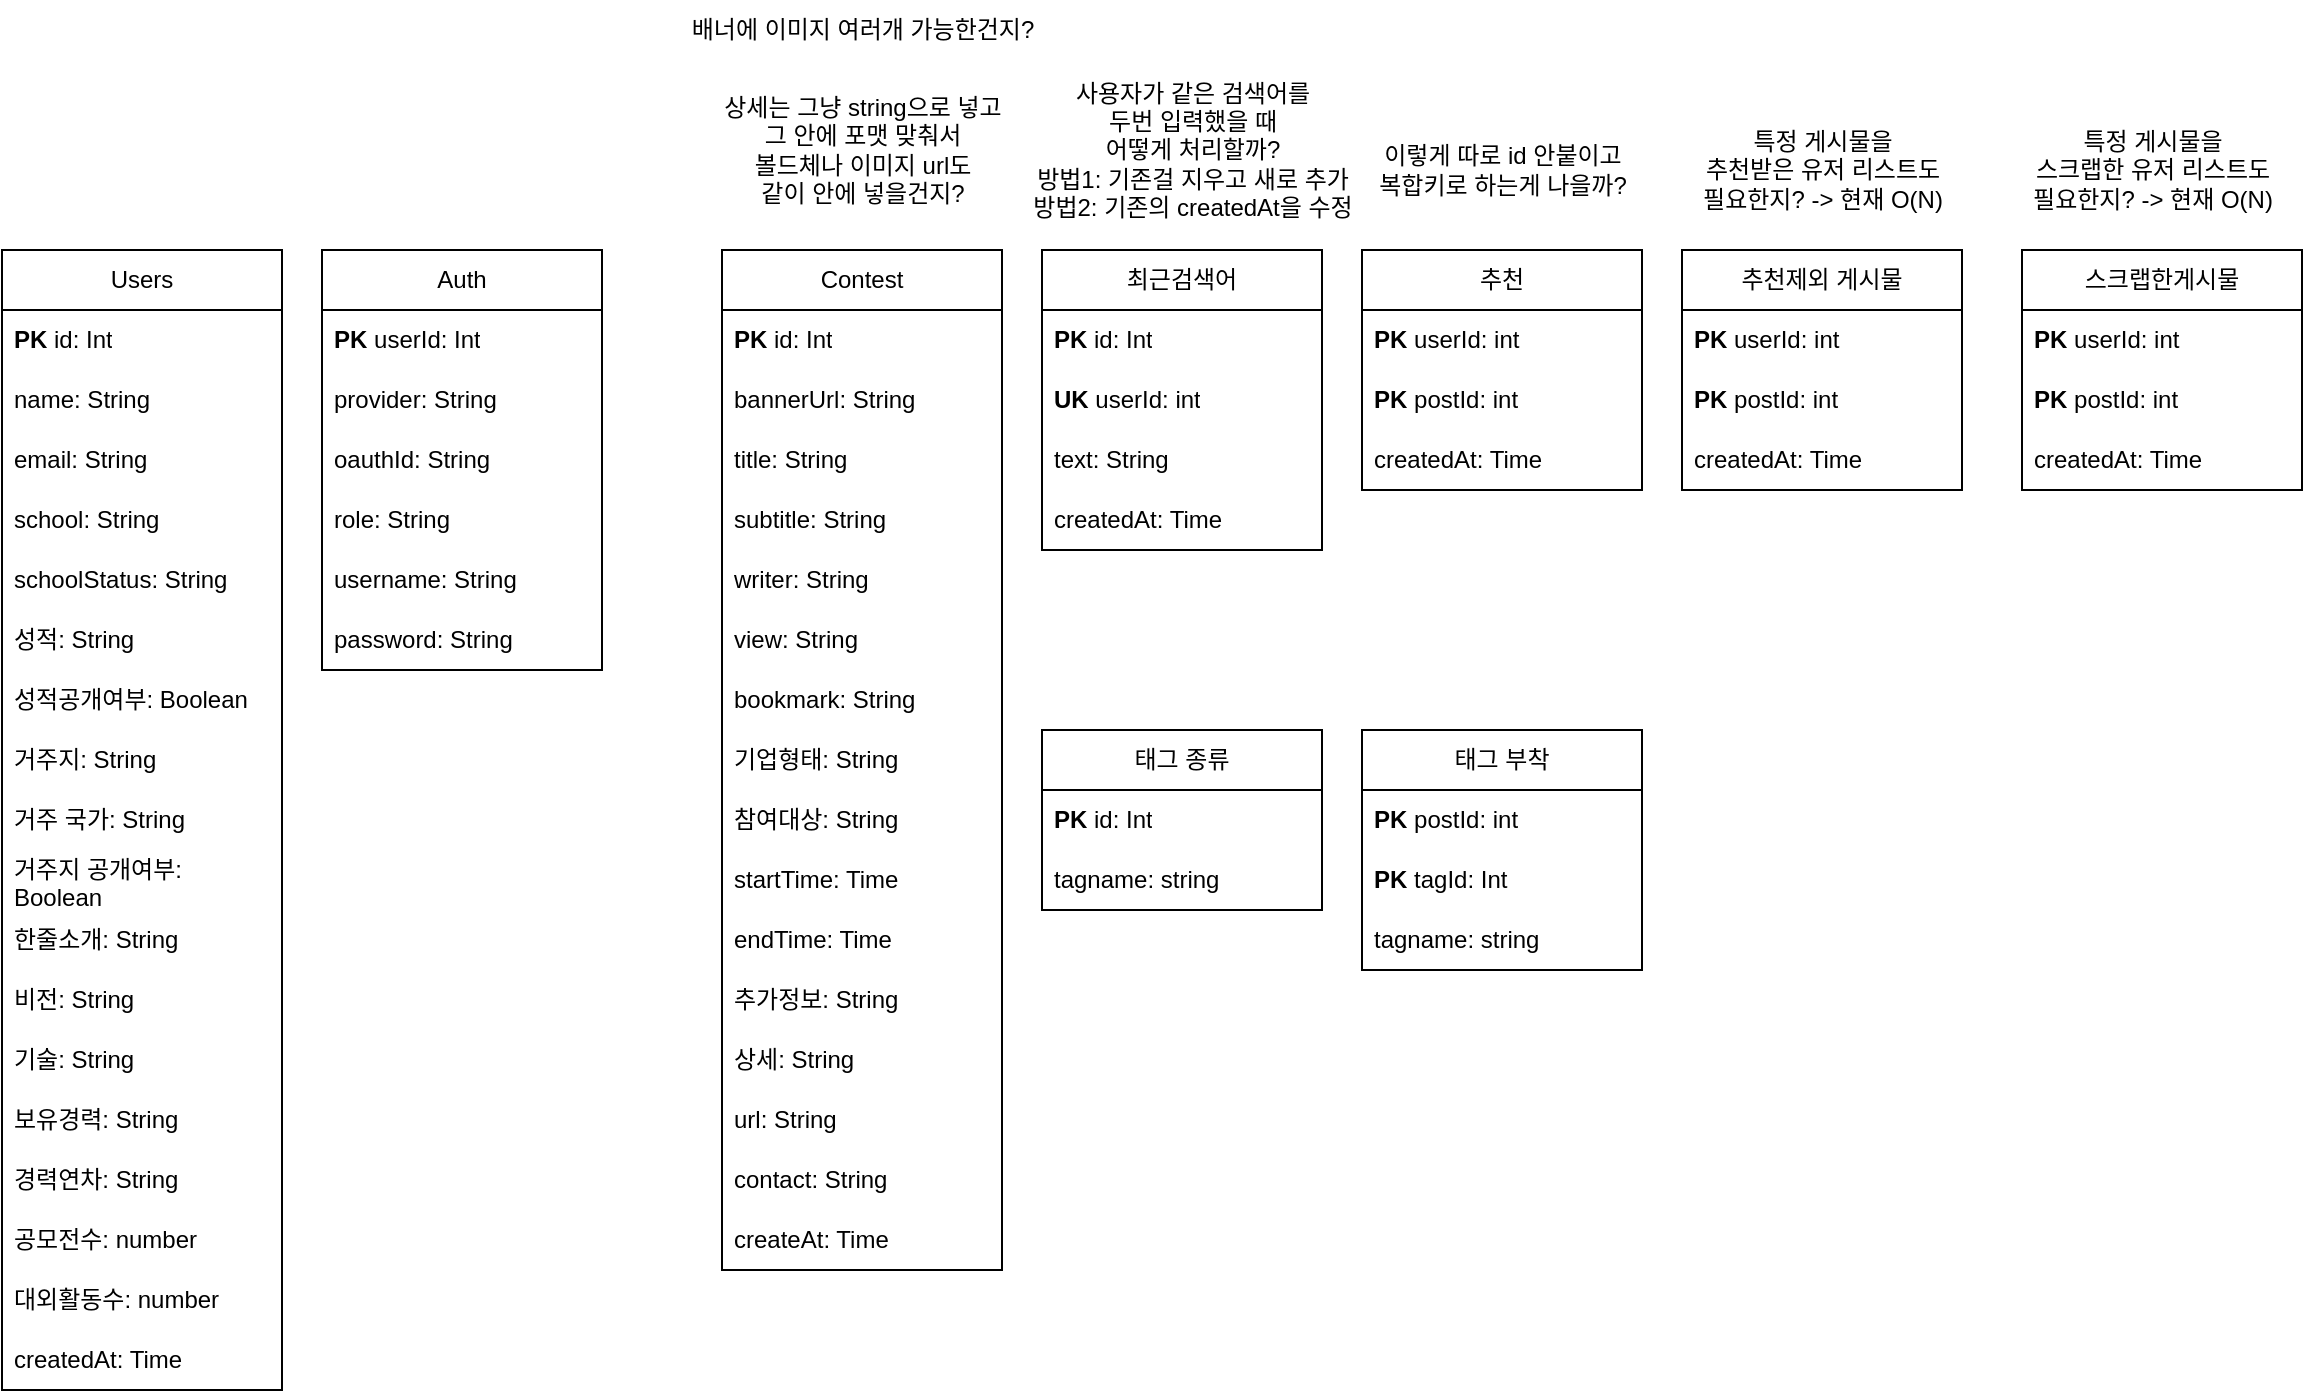 <mxfile version="28.0.7">
  <diagram name="페이지-1" id="HZmdHl-DIuU1iqDuJJp0">
    <mxGraphModel dx="823" dy="530" grid="1" gridSize="10" guides="1" tooltips="1" connect="1" arrows="1" fold="1" page="1" pageScale="1" pageWidth="827" pageHeight="1169" math="0" shadow="0">
      <root>
        <mxCell id="0" />
        <mxCell id="1" parent="0" />
        <mxCell id="65h-Gdv-DMRU2zTLTygP-1" value="Users" style="swimlane;fontStyle=0;childLayout=stackLayout;horizontal=1;startSize=30;horizontalStack=0;resizeParent=1;resizeParentMax=0;resizeLast=0;collapsible=1;marginBottom=0;whiteSpace=wrap;html=1;" vertex="1" parent="1">
          <mxGeometry x="200" y="240" width="140" height="570" as="geometry" />
        </mxCell>
        <mxCell id="65h-Gdv-DMRU2zTLTygP-2" value="&lt;b&gt;PK&lt;/b&gt; id: Int" style="text;strokeColor=none;fillColor=none;align=left;verticalAlign=middle;spacingLeft=4;spacingRight=4;overflow=hidden;points=[[0,0.5],[1,0.5]];portConstraint=eastwest;rotatable=0;whiteSpace=wrap;html=1;" vertex="1" parent="65h-Gdv-DMRU2zTLTygP-1">
          <mxGeometry y="30" width="140" height="30" as="geometry" />
        </mxCell>
        <mxCell id="65h-Gdv-DMRU2zTLTygP-3" value="name: String" style="text;strokeColor=none;fillColor=none;align=left;verticalAlign=middle;spacingLeft=4;spacingRight=4;overflow=hidden;points=[[0,0.5],[1,0.5]];portConstraint=eastwest;rotatable=0;whiteSpace=wrap;html=1;" vertex="1" parent="65h-Gdv-DMRU2zTLTygP-1">
          <mxGeometry y="60" width="140" height="30" as="geometry" />
        </mxCell>
        <mxCell id="65h-Gdv-DMRU2zTLTygP-9" value="email: String" style="text;strokeColor=none;fillColor=none;align=left;verticalAlign=middle;spacingLeft=4;spacingRight=4;overflow=hidden;points=[[0,0.5],[1,0.5]];portConstraint=eastwest;rotatable=0;whiteSpace=wrap;html=1;" vertex="1" parent="65h-Gdv-DMRU2zTLTygP-1">
          <mxGeometry y="90" width="140" height="30" as="geometry" />
        </mxCell>
        <mxCell id="65h-Gdv-DMRU2zTLTygP-35" value="school: String" style="text;strokeColor=none;fillColor=none;align=left;verticalAlign=middle;spacingLeft=4;spacingRight=4;overflow=hidden;points=[[0,0.5],[1,0.5]];portConstraint=eastwest;rotatable=0;whiteSpace=wrap;html=1;" vertex="1" parent="65h-Gdv-DMRU2zTLTygP-1">
          <mxGeometry y="120" width="140" height="30" as="geometry" />
        </mxCell>
        <mxCell id="65h-Gdv-DMRU2zTLTygP-36" value="schoolStatus: String" style="text;strokeColor=none;fillColor=none;align=left;verticalAlign=middle;spacingLeft=4;spacingRight=4;overflow=hidden;points=[[0,0.5],[1,0.5]];portConstraint=eastwest;rotatable=0;whiteSpace=wrap;html=1;" vertex="1" parent="65h-Gdv-DMRU2zTLTygP-1">
          <mxGeometry y="150" width="140" height="30" as="geometry" />
        </mxCell>
        <mxCell id="65h-Gdv-DMRU2zTLTygP-37" value="성적: String" style="text;strokeColor=none;fillColor=none;align=left;verticalAlign=middle;spacingLeft=4;spacingRight=4;overflow=hidden;points=[[0,0.5],[1,0.5]];portConstraint=eastwest;rotatable=0;whiteSpace=wrap;html=1;" vertex="1" parent="65h-Gdv-DMRU2zTLTygP-1">
          <mxGeometry y="180" width="140" height="30" as="geometry" />
        </mxCell>
        <mxCell id="65h-Gdv-DMRU2zTLTygP-38" value="성적공개여부: Boolean" style="text;strokeColor=none;fillColor=none;align=left;verticalAlign=middle;spacingLeft=4;spacingRight=4;overflow=hidden;points=[[0,0.5],[1,0.5]];portConstraint=eastwest;rotatable=0;whiteSpace=wrap;html=1;" vertex="1" parent="65h-Gdv-DMRU2zTLTygP-1">
          <mxGeometry y="210" width="140" height="30" as="geometry" />
        </mxCell>
        <mxCell id="65h-Gdv-DMRU2zTLTygP-43" value="거주지: String" style="text;strokeColor=none;fillColor=none;align=left;verticalAlign=middle;spacingLeft=4;spacingRight=4;overflow=hidden;points=[[0,0.5],[1,0.5]];portConstraint=eastwest;rotatable=0;whiteSpace=wrap;html=1;" vertex="1" parent="65h-Gdv-DMRU2zTLTygP-1">
          <mxGeometry y="240" width="140" height="30" as="geometry" />
        </mxCell>
        <mxCell id="65h-Gdv-DMRU2zTLTygP-44" value="거주 국가: String" style="text;strokeColor=none;fillColor=none;align=left;verticalAlign=middle;spacingLeft=4;spacingRight=4;overflow=hidden;points=[[0,0.5],[1,0.5]];portConstraint=eastwest;rotatable=0;whiteSpace=wrap;html=1;" vertex="1" parent="65h-Gdv-DMRU2zTLTygP-1">
          <mxGeometry y="270" width="140" height="30" as="geometry" />
        </mxCell>
        <mxCell id="65h-Gdv-DMRU2zTLTygP-45" value="거주지 공개여부: Boolean" style="text;strokeColor=none;fillColor=none;align=left;verticalAlign=middle;spacingLeft=4;spacingRight=4;overflow=hidden;points=[[0,0.5],[1,0.5]];portConstraint=eastwest;rotatable=0;whiteSpace=wrap;html=1;" vertex="1" parent="65h-Gdv-DMRU2zTLTygP-1">
          <mxGeometry y="300" width="140" height="30" as="geometry" />
        </mxCell>
        <mxCell id="65h-Gdv-DMRU2zTLTygP-39" value="한줄소개: String" style="text;strokeColor=none;fillColor=none;align=left;verticalAlign=middle;spacingLeft=4;spacingRight=4;overflow=hidden;points=[[0,0.5],[1,0.5]];portConstraint=eastwest;rotatable=0;whiteSpace=wrap;html=1;" vertex="1" parent="65h-Gdv-DMRU2zTLTygP-1">
          <mxGeometry y="330" width="140" height="30" as="geometry" />
        </mxCell>
        <mxCell id="65h-Gdv-DMRU2zTLTygP-40" value="비전: String" style="text;strokeColor=none;fillColor=none;align=left;verticalAlign=middle;spacingLeft=4;spacingRight=4;overflow=hidden;points=[[0,0.5],[1,0.5]];portConstraint=eastwest;rotatable=0;whiteSpace=wrap;html=1;" vertex="1" parent="65h-Gdv-DMRU2zTLTygP-1">
          <mxGeometry y="360" width="140" height="30" as="geometry" />
        </mxCell>
        <mxCell id="65h-Gdv-DMRU2zTLTygP-41" value="기술: String" style="text;strokeColor=none;fillColor=none;align=left;verticalAlign=middle;spacingLeft=4;spacingRight=4;overflow=hidden;points=[[0,0.5],[1,0.5]];portConstraint=eastwest;rotatable=0;whiteSpace=wrap;html=1;" vertex="1" parent="65h-Gdv-DMRU2zTLTygP-1">
          <mxGeometry y="390" width="140" height="30" as="geometry" />
        </mxCell>
        <mxCell id="65h-Gdv-DMRU2zTLTygP-42" value="보유경력: String" style="text;strokeColor=none;fillColor=none;align=left;verticalAlign=middle;spacingLeft=4;spacingRight=4;overflow=hidden;points=[[0,0.5],[1,0.5]];portConstraint=eastwest;rotatable=0;whiteSpace=wrap;html=1;" vertex="1" parent="65h-Gdv-DMRU2zTLTygP-1">
          <mxGeometry y="420" width="140" height="30" as="geometry" />
        </mxCell>
        <mxCell id="65h-Gdv-DMRU2zTLTygP-46" value="경력연차: String" style="text;strokeColor=none;fillColor=none;align=left;verticalAlign=middle;spacingLeft=4;spacingRight=4;overflow=hidden;points=[[0,0.5],[1,0.5]];portConstraint=eastwest;rotatable=0;whiteSpace=wrap;html=1;" vertex="1" parent="65h-Gdv-DMRU2zTLTygP-1">
          <mxGeometry y="450" width="140" height="30" as="geometry" />
        </mxCell>
        <mxCell id="65h-Gdv-DMRU2zTLTygP-47" value="공모전수: number" style="text;strokeColor=none;fillColor=none;align=left;verticalAlign=middle;spacingLeft=4;spacingRight=4;overflow=hidden;points=[[0,0.5],[1,0.5]];portConstraint=eastwest;rotatable=0;whiteSpace=wrap;html=1;" vertex="1" parent="65h-Gdv-DMRU2zTLTygP-1">
          <mxGeometry y="480" width="140" height="30" as="geometry" />
        </mxCell>
        <mxCell id="65h-Gdv-DMRU2zTLTygP-48" value="대외활동수: number" style="text;strokeColor=none;fillColor=none;align=left;verticalAlign=middle;spacingLeft=4;spacingRight=4;overflow=hidden;points=[[0,0.5],[1,0.5]];portConstraint=eastwest;rotatable=0;whiteSpace=wrap;html=1;" vertex="1" parent="65h-Gdv-DMRU2zTLTygP-1">
          <mxGeometry y="510" width="140" height="30" as="geometry" />
        </mxCell>
        <mxCell id="65h-Gdv-DMRU2zTLTygP-4" value="created&lt;span style=&quot;background-color: transparent; color: light-dark(rgb(0, 0, 0), rgb(255, 255, 255));&quot;&gt;At: Time&lt;/span&gt;" style="text;strokeColor=none;fillColor=none;align=left;verticalAlign=middle;spacingLeft=4;spacingRight=4;overflow=hidden;points=[[0,0.5],[1,0.5]];portConstraint=eastwest;rotatable=0;whiteSpace=wrap;html=1;" vertex="1" parent="65h-Gdv-DMRU2zTLTygP-1">
          <mxGeometry y="540" width="140" height="30" as="geometry" />
        </mxCell>
        <mxCell id="65h-Gdv-DMRU2zTLTygP-5" value="Auth" style="swimlane;fontStyle=0;childLayout=stackLayout;horizontal=1;startSize=30;horizontalStack=0;resizeParent=1;resizeParentMax=0;resizeLast=0;collapsible=1;marginBottom=0;whiteSpace=wrap;html=1;" vertex="1" parent="1">
          <mxGeometry x="360" y="240" width="140" height="210" as="geometry" />
        </mxCell>
        <mxCell id="65h-Gdv-DMRU2zTLTygP-6" value="&lt;b&gt;PK&amp;nbsp;&lt;/b&gt;userId: Int" style="text;strokeColor=none;fillColor=none;align=left;verticalAlign=middle;spacingLeft=4;spacingRight=4;overflow=hidden;points=[[0,0.5],[1,0.5]];portConstraint=eastwest;rotatable=0;whiteSpace=wrap;html=1;" vertex="1" parent="65h-Gdv-DMRU2zTLTygP-5">
          <mxGeometry y="30" width="140" height="30" as="geometry" />
        </mxCell>
        <mxCell id="65h-Gdv-DMRU2zTLTygP-7" value="provider: String" style="text;strokeColor=none;fillColor=none;align=left;verticalAlign=middle;spacingLeft=4;spacingRight=4;overflow=hidden;points=[[0,0.5],[1,0.5]];portConstraint=eastwest;rotatable=0;whiteSpace=wrap;html=1;" vertex="1" parent="65h-Gdv-DMRU2zTLTygP-5">
          <mxGeometry y="60" width="140" height="30" as="geometry" />
        </mxCell>
        <mxCell id="65h-Gdv-DMRU2zTLTygP-8" value="oau&lt;span style=&quot;background-color: transparent; color: light-dark(rgb(0, 0, 0), rgb(255, 255, 255));&quot;&gt;thId: String&lt;/span&gt;" style="text;strokeColor=none;fillColor=none;align=left;verticalAlign=middle;spacingLeft=4;spacingRight=4;overflow=hidden;points=[[0,0.5],[1,0.5]];portConstraint=eastwest;rotatable=0;whiteSpace=wrap;html=1;" vertex="1" parent="65h-Gdv-DMRU2zTLTygP-5">
          <mxGeometry y="90" width="140" height="30" as="geometry" />
        </mxCell>
        <mxCell id="65h-Gdv-DMRU2zTLTygP-10" value="role: String" style="text;strokeColor=none;fillColor=none;align=left;verticalAlign=middle;spacingLeft=4;spacingRight=4;overflow=hidden;points=[[0,0.5],[1,0.5]];portConstraint=eastwest;rotatable=0;whiteSpace=wrap;html=1;" vertex="1" parent="65h-Gdv-DMRU2zTLTygP-5">
          <mxGeometry y="120" width="140" height="30" as="geometry" />
        </mxCell>
        <mxCell id="65h-Gdv-DMRU2zTLTygP-12" value="username: String" style="text;strokeColor=none;fillColor=none;align=left;verticalAlign=middle;spacingLeft=4;spacingRight=4;overflow=hidden;points=[[0,0.5],[1,0.5]];portConstraint=eastwest;rotatable=0;whiteSpace=wrap;html=1;" vertex="1" parent="65h-Gdv-DMRU2zTLTygP-5">
          <mxGeometry y="150" width="140" height="30" as="geometry" />
        </mxCell>
        <mxCell id="65h-Gdv-DMRU2zTLTygP-11" value="password: String" style="text;strokeColor=none;fillColor=none;align=left;verticalAlign=middle;spacingLeft=4;spacingRight=4;overflow=hidden;points=[[0,0.5],[1,0.5]];portConstraint=eastwest;rotatable=0;whiteSpace=wrap;html=1;" vertex="1" parent="65h-Gdv-DMRU2zTLTygP-5">
          <mxGeometry y="180" width="140" height="30" as="geometry" />
        </mxCell>
        <mxCell id="65h-Gdv-DMRU2zTLTygP-18" value="Contest" style="swimlane;fontStyle=0;childLayout=stackLayout;horizontal=1;startSize=30;horizontalStack=0;resizeParent=1;resizeParentMax=0;resizeLast=0;collapsible=1;marginBottom=0;whiteSpace=wrap;html=1;" vertex="1" parent="1">
          <mxGeometry x="560" y="240" width="140" height="510" as="geometry" />
        </mxCell>
        <mxCell id="65h-Gdv-DMRU2zTLTygP-19" value="&lt;b&gt;PK&amp;nbsp;&lt;/b&gt;id: Int" style="text;strokeColor=none;fillColor=none;align=left;verticalAlign=middle;spacingLeft=4;spacingRight=4;overflow=hidden;points=[[0,0.5],[1,0.5]];portConstraint=eastwest;rotatable=0;whiteSpace=wrap;html=1;" vertex="1" parent="65h-Gdv-DMRU2zTLTygP-18">
          <mxGeometry y="30" width="140" height="30" as="geometry" />
        </mxCell>
        <mxCell id="65h-Gdv-DMRU2zTLTygP-34" value="bannerUrl: String" style="text;strokeColor=none;fillColor=none;align=left;verticalAlign=middle;spacingLeft=4;spacingRight=4;overflow=hidden;points=[[0,0.5],[1,0.5]];portConstraint=eastwest;rotatable=0;whiteSpace=wrap;html=1;" vertex="1" parent="65h-Gdv-DMRU2zTLTygP-18">
          <mxGeometry y="60" width="140" height="30" as="geometry" />
        </mxCell>
        <mxCell id="65h-Gdv-DMRU2zTLTygP-20" value="title: String" style="text;strokeColor=none;fillColor=none;align=left;verticalAlign=middle;spacingLeft=4;spacingRight=4;overflow=hidden;points=[[0,0.5],[1,0.5]];portConstraint=eastwest;rotatable=0;whiteSpace=wrap;html=1;" vertex="1" parent="65h-Gdv-DMRU2zTLTygP-18">
          <mxGeometry y="90" width="140" height="30" as="geometry" />
        </mxCell>
        <mxCell id="65h-Gdv-DMRU2zTLTygP-23" value="subtitle: String" style="text;strokeColor=none;fillColor=none;align=left;verticalAlign=middle;spacingLeft=4;spacingRight=4;overflow=hidden;points=[[0,0.5],[1,0.5]];portConstraint=eastwest;rotatable=0;whiteSpace=wrap;html=1;" vertex="1" parent="65h-Gdv-DMRU2zTLTygP-18">
          <mxGeometry y="120" width="140" height="30" as="geometry" />
        </mxCell>
        <mxCell id="65h-Gdv-DMRU2zTLTygP-21" value="writer: String" style="text;strokeColor=none;fillColor=none;align=left;verticalAlign=middle;spacingLeft=4;spacingRight=4;overflow=hidden;points=[[0,0.5],[1,0.5]];portConstraint=eastwest;rotatable=0;whiteSpace=wrap;html=1;" vertex="1" parent="65h-Gdv-DMRU2zTLTygP-18">
          <mxGeometry y="150" width="140" height="30" as="geometry" />
        </mxCell>
        <mxCell id="65h-Gdv-DMRU2zTLTygP-24" value="view: String" style="text;strokeColor=none;fillColor=none;align=left;verticalAlign=middle;spacingLeft=4;spacingRight=4;overflow=hidden;points=[[0,0.5],[1,0.5]];portConstraint=eastwest;rotatable=0;whiteSpace=wrap;html=1;" vertex="1" parent="65h-Gdv-DMRU2zTLTygP-18">
          <mxGeometry y="180" width="140" height="30" as="geometry" />
        </mxCell>
        <mxCell id="65h-Gdv-DMRU2zTLTygP-25" value="bookmark: String" style="text;strokeColor=none;fillColor=none;align=left;verticalAlign=middle;spacingLeft=4;spacingRight=4;overflow=hidden;points=[[0,0.5],[1,0.5]];portConstraint=eastwest;rotatable=0;whiteSpace=wrap;html=1;" vertex="1" parent="65h-Gdv-DMRU2zTLTygP-18">
          <mxGeometry y="210" width="140" height="30" as="geometry" />
        </mxCell>
        <mxCell id="65h-Gdv-DMRU2zTLTygP-28" value="기업형태: String" style="text;strokeColor=none;fillColor=none;align=left;verticalAlign=middle;spacingLeft=4;spacingRight=4;overflow=hidden;points=[[0,0.5],[1,0.5]];portConstraint=eastwest;rotatable=0;whiteSpace=wrap;html=1;" vertex="1" parent="65h-Gdv-DMRU2zTLTygP-18">
          <mxGeometry y="240" width="140" height="30" as="geometry" />
        </mxCell>
        <mxCell id="65h-Gdv-DMRU2zTLTygP-29" value="참여대상: String" style="text;strokeColor=none;fillColor=none;align=left;verticalAlign=middle;spacingLeft=4;spacingRight=4;overflow=hidden;points=[[0,0.5],[1,0.5]];portConstraint=eastwest;rotatable=0;whiteSpace=wrap;html=1;" vertex="1" parent="65h-Gdv-DMRU2zTLTygP-18">
          <mxGeometry y="270" width="140" height="30" as="geometry" />
        </mxCell>
        <mxCell id="65h-Gdv-DMRU2zTLTygP-26" value="startTime: Time" style="text;strokeColor=none;fillColor=none;align=left;verticalAlign=middle;spacingLeft=4;spacingRight=4;overflow=hidden;points=[[0,0.5],[1,0.5]];portConstraint=eastwest;rotatable=0;whiteSpace=wrap;html=1;" vertex="1" parent="65h-Gdv-DMRU2zTLTygP-18">
          <mxGeometry y="300" width="140" height="30" as="geometry" />
        </mxCell>
        <mxCell id="65h-Gdv-DMRU2zTLTygP-27" value="endTime: Time" style="text;strokeColor=none;fillColor=none;align=left;verticalAlign=middle;spacingLeft=4;spacingRight=4;overflow=hidden;points=[[0,0.5],[1,0.5]];portConstraint=eastwest;rotatable=0;whiteSpace=wrap;html=1;" vertex="1" parent="65h-Gdv-DMRU2zTLTygP-18">
          <mxGeometry y="330" width="140" height="30" as="geometry" />
        </mxCell>
        <mxCell id="65h-Gdv-DMRU2zTLTygP-30" value="추가정보: String" style="text;strokeColor=none;fillColor=none;align=left;verticalAlign=middle;spacingLeft=4;spacingRight=4;overflow=hidden;points=[[0,0.5],[1,0.5]];portConstraint=eastwest;rotatable=0;whiteSpace=wrap;html=1;" vertex="1" parent="65h-Gdv-DMRU2zTLTygP-18">
          <mxGeometry y="360" width="140" height="30" as="geometry" />
        </mxCell>
        <mxCell id="65h-Gdv-DMRU2zTLTygP-31" value="상세: String" style="text;strokeColor=none;fillColor=none;align=left;verticalAlign=middle;spacingLeft=4;spacingRight=4;overflow=hidden;points=[[0,0.5],[1,0.5]];portConstraint=eastwest;rotatable=0;whiteSpace=wrap;html=1;" vertex="1" parent="65h-Gdv-DMRU2zTLTygP-18">
          <mxGeometry y="390" width="140" height="30" as="geometry" />
        </mxCell>
        <mxCell id="65h-Gdv-DMRU2zTLTygP-32" value="url: String" style="text;strokeColor=none;fillColor=none;align=left;verticalAlign=middle;spacingLeft=4;spacingRight=4;overflow=hidden;points=[[0,0.5],[1,0.5]];portConstraint=eastwest;rotatable=0;whiteSpace=wrap;html=1;" vertex="1" parent="65h-Gdv-DMRU2zTLTygP-18">
          <mxGeometry y="420" width="140" height="30" as="geometry" />
        </mxCell>
        <mxCell id="65h-Gdv-DMRU2zTLTygP-33" value="contact: String" style="text;strokeColor=none;fillColor=none;align=left;verticalAlign=middle;spacingLeft=4;spacingRight=4;overflow=hidden;points=[[0,0.5],[1,0.5]];portConstraint=eastwest;rotatable=0;whiteSpace=wrap;html=1;" vertex="1" parent="65h-Gdv-DMRU2zTLTygP-18">
          <mxGeometry y="450" width="140" height="30" as="geometry" />
        </mxCell>
        <mxCell id="65h-Gdv-DMRU2zTLTygP-22" value="createAt: Time" style="text;strokeColor=none;fillColor=none;align=left;verticalAlign=middle;spacingLeft=4;spacingRight=4;overflow=hidden;points=[[0,0.5],[1,0.5]];portConstraint=eastwest;rotatable=0;whiteSpace=wrap;html=1;" vertex="1" parent="65h-Gdv-DMRU2zTLTygP-18">
          <mxGeometry y="480" width="140" height="30" as="geometry" />
        </mxCell>
        <mxCell id="65h-Gdv-DMRU2zTLTygP-50" value="최근검색어" style="swimlane;fontStyle=0;childLayout=stackLayout;horizontal=1;startSize=30;horizontalStack=0;resizeParent=1;resizeParentMax=0;resizeLast=0;collapsible=1;marginBottom=0;whiteSpace=wrap;html=1;" vertex="1" parent="1">
          <mxGeometry x="720" y="240" width="140" height="150" as="geometry" />
        </mxCell>
        <mxCell id="65h-Gdv-DMRU2zTLTygP-51" value="&lt;b&gt;PK&amp;nbsp;&lt;/b&gt;id: Int" style="text;strokeColor=none;fillColor=none;align=left;verticalAlign=middle;spacingLeft=4;spacingRight=4;overflow=hidden;points=[[0,0.5],[1,0.5]];portConstraint=eastwest;rotatable=0;whiteSpace=wrap;html=1;" vertex="1" parent="65h-Gdv-DMRU2zTLTygP-50">
          <mxGeometry y="30" width="140" height="30" as="geometry" />
        </mxCell>
        <mxCell id="65h-Gdv-DMRU2zTLTygP-53" value="&lt;span style=&quot;background-color: transparent; color: light-dark(rgb(0, 0, 0), rgb(255, 255, 255));&quot;&gt;&lt;b&gt;UK&lt;/b&gt; userId: int&lt;/span&gt;" style="text;strokeColor=none;fillColor=none;align=left;verticalAlign=middle;spacingLeft=4;spacingRight=4;overflow=hidden;points=[[0,0.5],[1,0.5]];portConstraint=eastwest;rotatable=0;whiteSpace=wrap;html=1;" vertex="1" parent="65h-Gdv-DMRU2zTLTygP-50">
          <mxGeometry y="60" width="140" height="30" as="geometry" />
        </mxCell>
        <mxCell id="65h-Gdv-DMRU2zTLTygP-52" value="text: String" style="text;strokeColor=none;fillColor=none;align=left;verticalAlign=middle;spacingLeft=4;spacingRight=4;overflow=hidden;points=[[0,0.5],[1,0.5]];portConstraint=eastwest;rotatable=0;whiteSpace=wrap;html=1;" vertex="1" parent="65h-Gdv-DMRU2zTLTygP-50">
          <mxGeometry y="90" width="140" height="30" as="geometry" />
        </mxCell>
        <mxCell id="65h-Gdv-DMRU2zTLTygP-57" value="created&lt;span style=&quot;background-color: transparent; color: light-dark(rgb(0, 0, 0), rgb(255, 255, 255));&quot;&gt;At: Time&lt;/span&gt;" style="text;strokeColor=none;fillColor=none;align=left;verticalAlign=middle;spacingLeft=4;spacingRight=4;overflow=hidden;points=[[0,0.5],[1,0.5]];portConstraint=eastwest;rotatable=0;whiteSpace=wrap;html=1;" vertex="1" parent="65h-Gdv-DMRU2zTLTygP-50">
          <mxGeometry y="120" width="140" height="30" as="geometry" />
        </mxCell>
        <mxCell id="65h-Gdv-DMRU2zTLTygP-58" value="추천" style="swimlane;fontStyle=0;childLayout=stackLayout;horizontal=1;startSize=30;horizontalStack=0;resizeParent=1;resizeParentMax=0;resizeLast=0;collapsible=1;marginBottom=0;whiteSpace=wrap;html=1;" vertex="1" parent="1">
          <mxGeometry x="880" y="240" width="140" height="120" as="geometry" />
        </mxCell>
        <mxCell id="65h-Gdv-DMRU2zTLTygP-60" value="&lt;b&gt;PK&amp;nbsp;&lt;/b&gt;&lt;span style=&quot;background-color: transparent; color: light-dark(rgb(0, 0, 0), rgb(255, 255, 255));&quot;&gt;userId: int&lt;/span&gt;" style="text;strokeColor=none;fillColor=none;align=left;verticalAlign=middle;spacingLeft=4;spacingRight=4;overflow=hidden;points=[[0,0.5],[1,0.5]];portConstraint=eastwest;rotatable=0;whiteSpace=wrap;html=1;" vertex="1" parent="65h-Gdv-DMRU2zTLTygP-58">
          <mxGeometry y="30" width="140" height="30" as="geometry" />
        </mxCell>
        <mxCell id="65h-Gdv-DMRU2zTLTygP-61" value="&lt;b&gt;PK&amp;nbsp;&lt;/b&gt;postId: int" style="text;strokeColor=none;fillColor=none;align=left;verticalAlign=middle;spacingLeft=4;spacingRight=4;overflow=hidden;points=[[0,0.5],[1,0.5]];portConstraint=eastwest;rotatable=0;whiteSpace=wrap;html=1;" vertex="1" parent="65h-Gdv-DMRU2zTLTygP-58">
          <mxGeometry y="60" width="140" height="30" as="geometry" />
        </mxCell>
        <mxCell id="65h-Gdv-DMRU2zTLTygP-62" value="created&lt;span style=&quot;background-color: transparent; color: light-dark(rgb(0, 0, 0), rgb(255, 255, 255));&quot;&gt;At: Time&lt;/span&gt;" style="text;strokeColor=none;fillColor=none;align=left;verticalAlign=middle;spacingLeft=4;spacingRight=4;overflow=hidden;points=[[0,0.5],[1,0.5]];portConstraint=eastwest;rotatable=0;whiteSpace=wrap;html=1;" vertex="1" parent="65h-Gdv-DMRU2zTLTygP-58">
          <mxGeometry y="90" width="140" height="30" as="geometry" />
        </mxCell>
        <mxCell id="65h-Gdv-DMRU2zTLTygP-63" value="스크랩한게시물" style="swimlane;fontStyle=0;childLayout=stackLayout;horizontal=1;startSize=30;horizontalStack=0;resizeParent=1;resizeParentMax=0;resizeLast=0;collapsible=1;marginBottom=0;whiteSpace=wrap;html=1;" vertex="1" parent="1">
          <mxGeometry x="1210" y="240" width="140" height="120" as="geometry" />
        </mxCell>
        <mxCell id="65h-Gdv-DMRU2zTLTygP-65" value="&lt;b&gt;PK&amp;nbsp;&lt;/b&gt;&lt;span style=&quot;background-color: transparent; color: light-dark(rgb(0, 0, 0), rgb(255, 255, 255));&quot;&gt;userId: int&lt;/span&gt;" style="text;strokeColor=none;fillColor=none;align=left;verticalAlign=middle;spacingLeft=4;spacingRight=4;overflow=hidden;points=[[0,0.5],[1,0.5]];portConstraint=eastwest;rotatable=0;whiteSpace=wrap;html=1;" vertex="1" parent="65h-Gdv-DMRU2zTLTygP-63">
          <mxGeometry y="30" width="140" height="30" as="geometry" />
        </mxCell>
        <mxCell id="65h-Gdv-DMRU2zTLTygP-68" value="&lt;b&gt;PK&amp;nbsp;&lt;/b&gt;&lt;span style=&quot;background-color: transparent; color: light-dark(rgb(0, 0, 0), rgb(255, 255, 255));&quot;&gt;postId: int&lt;/span&gt;" style="text;strokeColor=none;fillColor=none;align=left;verticalAlign=middle;spacingLeft=4;spacingRight=4;overflow=hidden;points=[[0,0.5],[1,0.5]];portConstraint=eastwest;rotatable=0;whiteSpace=wrap;html=1;" vertex="1" parent="65h-Gdv-DMRU2zTLTygP-63">
          <mxGeometry y="60" width="140" height="30" as="geometry" />
        </mxCell>
        <mxCell id="65h-Gdv-DMRU2zTLTygP-67" value="created&lt;span style=&quot;background-color: transparent; color: light-dark(rgb(0, 0, 0), rgb(255, 255, 255));&quot;&gt;At: Time&lt;/span&gt;" style="text;strokeColor=none;fillColor=none;align=left;verticalAlign=middle;spacingLeft=4;spacingRight=4;overflow=hidden;points=[[0,0.5],[1,0.5]];portConstraint=eastwest;rotatable=0;whiteSpace=wrap;html=1;" vertex="1" parent="65h-Gdv-DMRU2zTLTygP-63">
          <mxGeometry y="90" width="140" height="30" as="geometry" />
        </mxCell>
        <mxCell id="65h-Gdv-DMRU2zTLTygP-80" value="추천제외 게시물" style="swimlane;fontStyle=0;childLayout=stackLayout;horizontal=1;startSize=30;horizontalStack=0;resizeParent=1;resizeParentMax=0;resizeLast=0;collapsible=1;marginBottom=0;whiteSpace=wrap;html=1;" vertex="1" parent="1">
          <mxGeometry x="1040" y="240" width="140" height="120" as="geometry" />
        </mxCell>
        <mxCell id="65h-Gdv-DMRU2zTLTygP-82" value="&lt;div&gt;&lt;b style=&quot;background-color: transparent; color: light-dark(rgb(0, 0, 0), rgb(255, 255, 255));&quot;&gt;PK&lt;/b&gt;&lt;span style=&quot;background-color: transparent; color: light-dark(rgb(0, 0, 0), rgb(255, 255, 255));&quot;&gt;&amp;nbsp;userId: int&lt;/span&gt;&lt;/div&gt;" style="text;strokeColor=none;fillColor=none;align=left;verticalAlign=middle;spacingLeft=4;spacingRight=4;overflow=hidden;points=[[0,0.5],[1,0.5]];portConstraint=eastwest;rotatable=0;whiteSpace=wrap;html=1;" vertex="1" parent="65h-Gdv-DMRU2zTLTygP-80">
          <mxGeometry y="30" width="140" height="30" as="geometry" />
        </mxCell>
        <mxCell id="65h-Gdv-DMRU2zTLTygP-83" value="&lt;b&gt;PK&amp;nbsp;&lt;/b&gt;postId: int" style="text;strokeColor=none;fillColor=none;align=left;verticalAlign=middle;spacingLeft=4;spacingRight=4;overflow=hidden;points=[[0,0.5],[1,0.5]];portConstraint=eastwest;rotatable=0;whiteSpace=wrap;html=1;" vertex="1" parent="65h-Gdv-DMRU2zTLTygP-80">
          <mxGeometry y="60" width="140" height="30" as="geometry" />
        </mxCell>
        <mxCell id="65h-Gdv-DMRU2zTLTygP-84" value="created&lt;span style=&quot;background-color: transparent; color: light-dark(rgb(0, 0, 0), rgb(255, 255, 255));&quot;&gt;At: Time&lt;/span&gt;" style="text;strokeColor=none;fillColor=none;align=left;verticalAlign=middle;spacingLeft=4;spacingRight=4;overflow=hidden;points=[[0,0.5],[1,0.5]];portConstraint=eastwest;rotatable=0;whiteSpace=wrap;html=1;" vertex="1" parent="65h-Gdv-DMRU2zTLTygP-80">
          <mxGeometry y="90" width="140" height="30" as="geometry" />
        </mxCell>
        <mxCell id="65h-Gdv-DMRU2zTLTygP-85" value="특정 게시물을&lt;div&gt;스크랩한 유저 리스트도&lt;/div&gt;&lt;div&gt;필요한지? -&amp;gt; 현재 O(N)&lt;/div&gt;" style="text;html=1;align=center;verticalAlign=middle;resizable=0;points=[];autosize=1;strokeColor=none;fillColor=none;" vertex="1" parent="1">
          <mxGeometry x="1205" y="170" width="140" height="60" as="geometry" />
        </mxCell>
        <mxCell id="65h-Gdv-DMRU2zTLTygP-86" value="특정 게시물을&lt;div&gt;추천받은 유저 리스트도&lt;/div&gt;&lt;div&gt;필요한지? -&amp;gt; 현재 O(N)&lt;/div&gt;" style="text;html=1;align=center;verticalAlign=middle;resizable=0;points=[];autosize=1;strokeColor=none;fillColor=none;" vertex="1" parent="1">
          <mxGeometry x="1040" y="170" width="140" height="60" as="geometry" />
        </mxCell>
        <mxCell id="65h-Gdv-DMRU2zTLTygP-87" value="사용자가 같은 검색어를&lt;br&gt;두번 입력했을 때&lt;br&gt;어떻게 처리할까?&lt;br&gt;방법1: 기존걸 지우고 새로 추가&lt;br&gt;방법2: 기존의 createdAt을 수정" style="text;html=1;align=center;verticalAlign=middle;resizable=0;points=[];autosize=1;strokeColor=none;fillColor=none;" vertex="1" parent="1">
          <mxGeometry x="705" y="145" width="180" height="90" as="geometry" />
        </mxCell>
        <mxCell id="65h-Gdv-DMRU2zTLTygP-88" value="태그 종류" style="swimlane;fontStyle=0;childLayout=stackLayout;horizontal=1;startSize=30;horizontalStack=0;resizeParent=1;resizeParentMax=0;resizeLast=0;collapsible=1;marginBottom=0;whiteSpace=wrap;html=1;" vertex="1" parent="1">
          <mxGeometry x="720" y="480" width="140" height="90" as="geometry" />
        </mxCell>
        <mxCell id="65h-Gdv-DMRU2zTLTygP-92" value="&lt;b&gt;PK&amp;nbsp;&lt;/b&gt;id: Int" style="text;strokeColor=none;fillColor=none;align=left;verticalAlign=middle;spacingLeft=4;spacingRight=4;overflow=hidden;points=[[0,0.5],[1,0.5]];portConstraint=eastwest;rotatable=0;whiteSpace=wrap;html=1;" vertex="1" parent="65h-Gdv-DMRU2zTLTygP-88">
          <mxGeometry y="30" width="140" height="30" as="geometry" />
        </mxCell>
        <mxCell id="65h-Gdv-DMRU2zTLTygP-90" value="tagname: string" style="text;strokeColor=none;fillColor=none;align=left;verticalAlign=middle;spacingLeft=4;spacingRight=4;overflow=hidden;points=[[0,0.5],[1,0.5]];portConstraint=eastwest;rotatable=0;whiteSpace=wrap;html=1;" vertex="1" parent="65h-Gdv-DMRU2zTLTygP-88">
          <mxGeometry y="60" width="140" height="30" as="geometry" />
        </mxCell>
        <mxCell id="65h-Gdv-DMRU2zTLTygP-93" value="태그 부착" style="swimlane;fontStyle=0;childLayout=stackLayout;horizontal=1;startSize=30;horizontalStack=0;resizeParent=1;resizeParentMax=0;resizeLast=0;collapsible=1;marginBottom=0;whiteSpace=wrap;html=1;" vertex="1" parent="1">
          <mxGeometry x="880" y="480" width="140" height="120" as="geometry" />
        </mxCell>
        <mxCell id="65h-Gdv-DMRU2zTLTygP-96" value="&lt;b&gt;PK&amp;nbsp;&lt;/b&gt;postId: int" style="text;strokeColor=none;fillColor=none;align=left;verticalAlign=middle;spacingLeft=4;spacingRight=4;overflow=hidden;points=[[0,0.5],[1,0.5]];portConstraint=eastwest;rotatable=0;whiteSpace=wrap;html=1;" vertex="1" parent="65h-Gdv-DMRU2zTLTygP-93">
          <mxGeometry y="30" width="140" height="30" as="geometry" />
        </mxCell>
        <mxCell id="65h-Gdv-DMRU2zTLTygP-94" value="&lt;b&gt;PK&amp;nbsp;&lt;/b&gt;tagId: Int" style="text;strokeColor=none;fillColor=none;align=left;verticalAlign=middle;spacingLeft=4;spacingRight=4;overflow=hidden;points=[[0,0.5],[1,0.5]];portConstraint=eastwest;rotatable=0;whiteSpace=wrap;html=1;" vertex="1" parent="65h-Gdv-DMRU2zTLTygP-93">
          <mxGeometry y="60" width="140" height="30" as="geometry" />
        </mxCell>
        <mxCell id="65h-Gdv-DMRU2zTLTygP-95" value="tagname: string" style="text;strokeColor=none;fillColor=none;align=left;verticalAlign=middle;spacingLeft=4;spacingRight=4;overflow=hidden;points=[[0,0.5],[1,0.5]];portConstraint=eastwest;rotatable=0;whiteSpace=wrap;html=1;" vertex="1" parent="65h-Gdv-DMRU2zTLTygP-93">
          <mxGeometry y="90" width="140" height="30" as="geometry" />
        </mxCell>
        <mxCell id="65h-Gdv-DMRU2zTLTygP-97" value="이렇게 따로 id 안붙이고&lt;br&gt;복합키로 하는게 나을까?" style="text;html=1;align=center;verticalAlign=middle;resizable=0;points=[];autosize=1;strokeColor=none;fillColor=none;" vertex="1" parent="1">
          <mxGeometry x="880" y="180" width="140" height="40" as="geometry" />
        </mxCell>
        <mxCell id="65h-Gdv-DMRU2zTLTygP-98" value="배너에 이미지 여러개 가능한건지?" style="text;html=1;align=center;verticalAlign=middle;resizable=0;points=[];autosize=1;strokeColor=none;fillColor=none;" vertex="1" parent="1">
          <mxGeometry x="535" y="115" width="190" height="30" as="geometry" />
        </mxCell>
        <mxCell id="65h-Gdv-DMRU2zTLTygP-103" value="상세는 그냥 string으로 넣고&lt;br&gt;그 안에 포맷 맞춰서&lt;br&gt;볼드체나 이미지 url도&lt;br&gt;같이 안에 넣을건지?" style="text;html=1;align=center;verticalAlign=middle;resizable=0;points=[];autosize=1;strokeColor=none;fillColor=none;" vertex="1" parent="1">
          <mxGeometry x="550" y="155" width="160" height="70" as="geometry" />
        </mxCell>
      </root>
    </mxGraphModel>
  </diagram>
</mxfile>

